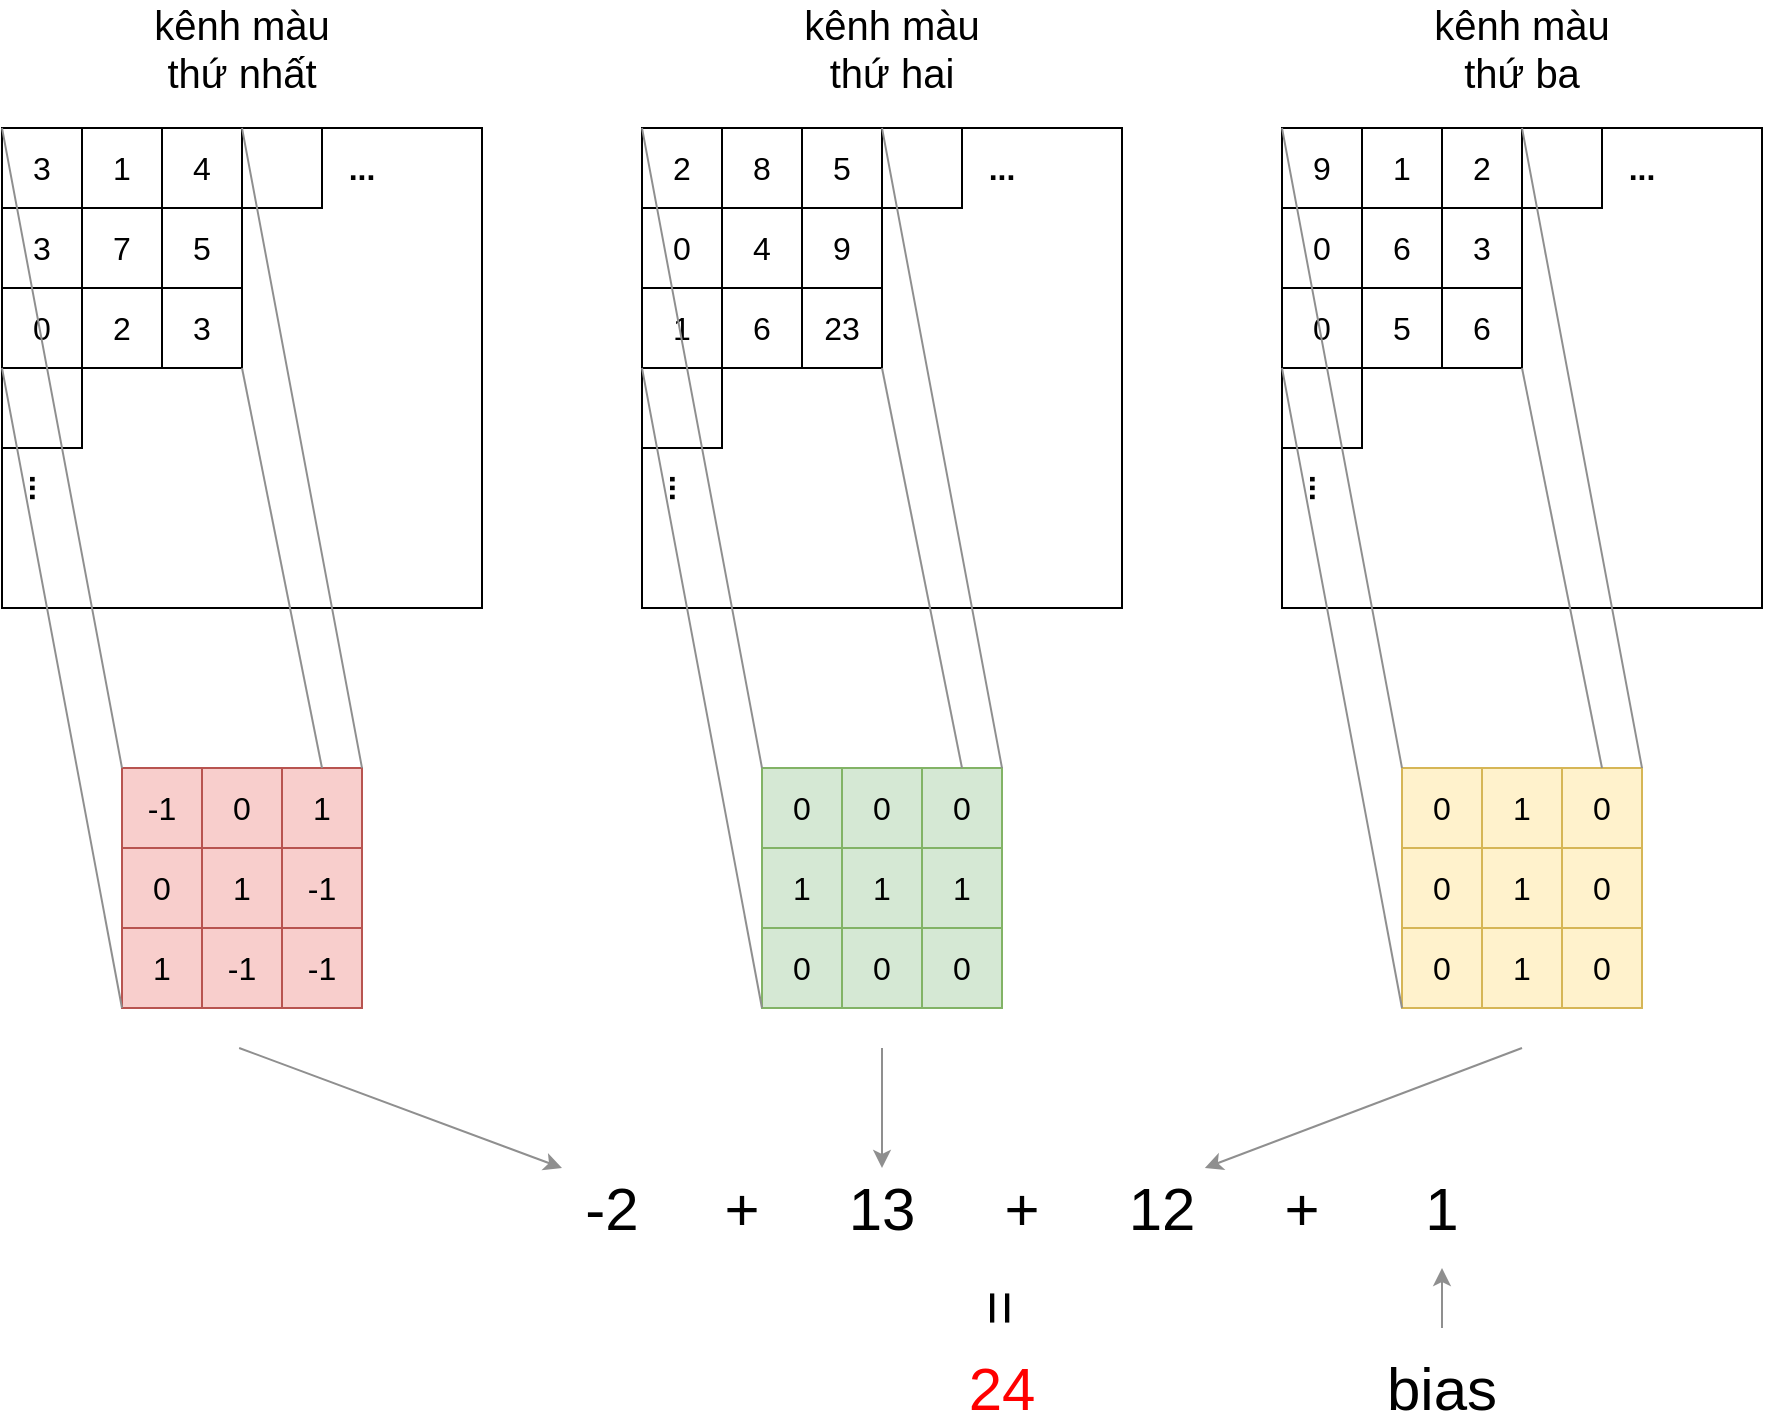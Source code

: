 <mxfile version="13.3.0" type="device"><diagram id="HsiQy2uEy5JQwDY6qe61" name="Page-1"><mxGraphModel dx="1736" dy="958" grid="1" gridSize="10" guides="1" tooltips="1" connect="1" arrows="1" fold="1" page="1" pageScale="1" pageWidth="850" pageHeight="1100" math="0" shadow="0"><root><mxCell id="0"/><mxCell id="1" parent="0"/><mxCell id="IoRX3J2arj4UPaOdcxlp-1" value="" style="whiteSpace=wrap;html=1;aspect=fixed;" vertex="1" parent="1"><mxGeometry x="120" y="80" width="240" height="240" as="geometry"/></mxCell><mxCell id="IoRX3J2arj4UPaOdcxlp-2" value="" style="whiteSpace=wrap;html=1;aspect=fixed;" vertex="1" parent="1"><mxGeometry x="440" y="80" width="240" height="240" as="geometry"/></mxCell><mxCell id="IoRX3J2arj4UPaOdcxlp-3" value="" style="whiteSpace=wrap;html=1;aspect=fixed;" vertex="1" parent="1"><mxGeometry x="760" y="80" width="240" height="240" as="geometry"/></mxCell><mxCell id="IoRX3J2arj4UPaOdcxlp-4" value="" style="whiteSpace=wrap;html=1;aspect=fixed;fillColor=#FAD0CE;strokeColor=#b85450;fontSize=16;" vertex="1" parent="1"><mxGeometry x="180" y="400" width="120" height="120" as="geometry"/></mxCell><mxCell id="IoRX3J2arj4UPaOdcxlp-5" value="&lt;font style=&quot;font-size: 16px;&quot;&gt;-1&lt;/font&gt;" style="rounded=0;whiteSpace=wrap;html=1;fillColor=#f8cecc;strokeColor=#b85450;fontSize=16;" vertex="1" parent="1"><mxGeometry x="180" y="400" width="40" height="40" as="geometry"/></mxCell><mxCell id="IoRX3J2arj4UPaOdcxlp-6" value="&lt;font style=&quot;font-size: 16px;&quot;&gt;0&lt;/font&gt;" style="rounded=0;whiteSpace=wrap;html=1;fillColor=#f8cecc;strokeColor=#b85450;fontSize=16;" vertex="1" parent="1"><mxGeometry x="220" y="400" width="40" height="40" as="geometry"/></mxCell><mxCell id="IoRX3J2arj4UPaOdcxlp-7" value="1" style="rounded=0;whiteSpace=wrap;html=1;fillColor=#f8cecc;strokeColor=#b85450;fontSize=16;" vertex="1" parent="1"><mxGeometry x="260" y="400" width="40" height="40" as="geometry"/></mxCell><mxCell id="IoRX3J2arj4UPaOdcxlp-8" value="0" style="rounded=0;whiteSpace=wrap;html=1;fillColor=#f8cecc;strokeColor=#b85450;fontSize=16;" vertex="1" parent="1"><mxGeometry x="180" y="440" width="40" height="40" as="geometry"/></mxCell><mxCell id="IoRX3J2arj4UPaOdcxlp-9" value="1" style="rounded=0;whiteSpace=wrap;html=1;fillColor=#f8cecc;strokeColor=#b85450;fontSize=16;" vertex="1" parent="1"><mxGeometry x="220" y="440" width="40" height="40" as="geometry"/></mxCell><mxCell id="IoRX3J2arj4UPaOdcxlp-10" value="-1" style="rounded=0;whiteSpace=wrap;html=1;fillColor=#f8cecc;strokeColor=#b85450;fontSize=16;" vertex="1" parent="1"><mxGeometry x="260" y="440" width="40" height="40" as="geometry"/></mxCell><mxCell id="IoRX3J2arj4UPaOdcxlp-11" value="1" style="rounded=0;whiteSpace=wrap;html=1;fillColor=#f8cecc;strokeColor=#b85450;fontSize=16;" vertex="1" parent="1"><mxGeometry x="180" y="480" width="40" height="40" as="geometry"/></mxCell><mxCell id="IoRX3J2arj4UPaOdcxlp-12" value="-1" style="rounded=0;whiteSpace=wrap;html=1;fillColor=#f8cecc;strokeColor=#b85450;fontSize=16;" vertex="1" parent="1"><mxGeometry x="220" y="480" width="40" height="40" as="geometry"/></mxCell><mxCell id="IoRX3J2arj4UPaOdcxlp-13" value="" style="rounded=0;whiteSpace=wrap;html=1;fillColor=#f8cecc;strokeColor=#b85450;fontSize=16;" vertex="1" parent="1"><mxGeometry x="260" y="480" width="40" height="40" as="geometry"/></mxCell><mxCell id="IoRX3J2arj4UPaOdcxlp-14" value="-1" style="rounded=0;whiteSpace=wrap;html=1;fillColor=#f8cecc;strokeColor=#b85450;fontSize=16;" vertex="1" parent="1"><mxGeometry x="260" y="480" width="40" height="40" as="geometry"/></mxCell><mxCell id="IoRX3J2arj4UPaOdcxlp-15" value="" style="rounded=0;whiteSpace=wrap;html=1;fillColor=#d5e8d4;strokeColor=#82b366;fontSize=16;" vertex="1" parent="1"><mxGeometry x="500" y="400" width="120" height="120" as="geometry"/></mxCell><mxCell id="IoRX3J2arj4UPaOdcxlp-16" value="0" style="rounded=0;whiteSpace=wrap;html=1;fillColor=#d5e8d4;strokeColor=#82b366;fontSize=16;" vertex="1" parent="1"><mxGeometry x="500" y="400" width="40" height="40" as="geometry"/></mxCell><mxCell id="IoRX3J2arj4UPaOdcxlp-17" value="0" style="rounded=0;whiteSpace=wrap;html=1;fillColor=#d5e8d4;strokeColor=#82b366;fontSize=16;" vertex="1" parent="1"><mxGeometry x="540" y="400" width="40" height="40" as="geometry"/></mxCell><mxCell id="IoRX3J2arj4UPaOdcxlp-18" value="0" style="rounded=0;whiteSpace=wrap;html=1;fillColor=#d5e8d4;strokeColor=#82b366;fontSize=16;" vertex="1" parent="1"><mxGeometry x="580" y="400" width="40" height="40" as="geometry"/></mxCell><mxCell id="IoRX3J2arj4UPaOdcxlp-19" value="1" style="rounded=0;whiteSpace=wrap;html=1;fillColor=#d5e8d4;strokeColor=#82b366;fontSize=16;" vertex="1" parent="1"><mxGeometry x="500" y="440" width="40" height="40" as="geometry"/></mxCell><mxCell id="IoRX3J2arj4UPaOdcxlp-20" value="1" style="rounded=0;whiteSpace=wrap;html=1;fillColor=#d5e8d4;strokeColor=#82b366;fontSize=16;" vertex="1" parent="1"><mxGeometry x="540" y="440" width="40" height="40" as="geometry"/></mxCell><mxCell id="IoRX3J2arj4UPaOdcxlp-21" value="1" style="rounded=0;whiteSpace=wrap;html=1;fillColor=#d5e8d4;strokeColor=#82b366;fontSize=16;" vertex="1" parent="1"><mxGeometry x="580" y="440" width="40" height="40" as="geometry"/></mxCell><mxCell id="IoRX3J2arj4UPaOdcxlp-22" value="0" style="rounded=0;whiteSpace=wrap;html=1;fillColor=#d5e8d4;strokeColor=#82b366;fontSize=16;" vertex="1" parent="1"><mxGeometry x="500" y="480" width="40" height="40" as="geometry"/></mxCell><mxCell id="IoRX3J2arj4UPaOdcxlp-23" value="0" style="rounded=0;whiteSpace=wrap;html=1;fillColor=#d5e8d4;strokeColor=#82b366;fontSize=16;" vertex="1" parent="1"><mxGeometry x="540" y="480" width="40" height="40" as="geometry"/></mxCell><mxCell id="IoRX3J2arj4UPaOdcxlp-24" value="0" style="rounded=0;whiteSpace=wrap;html=1;fillColor=#d5e8d4;strokeColor=#82b366;fontSize=16;" vertex="1" parent="1"><mxGeometry x="580" y="480" width="40" height="40" as="geometry"/></mxCell><mxCell id="IoRX3J2arj4UPaOdcxlp-25" value="" style="rounded=0;whiteSpace=wrap;html=1;fillColor=#fff2cc;strokeColor=#d6b656;fontSize=16;" vertex="1" parent="1"><mxGeometry x="820" y="400" width="120" height="120" as="geometry"/></mxCell><mxCell id="IoRX3J2arj4UPaOdcxlp-26" value="0" style="rounded=0;whiteSpace=wrap;html=1;fillColor=#fff2cc;strokeColor=#d6b656;fontSize=16;" vertex="1" parent="1"><mxGeometry x="820" y="400" width="40" height="40" as="geometry"/></mxCell><mxCell id="IoRX3J2arj4UPaOdcxlp-27" value="1" style="rounded=0;whiteSpace=wrap;html=1;fillColor=#fff2cc;strokeColor=#d6b656;fontSize=16;" vertex="1" parent="1"><mxGeometry x="860" y="400" width="40" height="40" as="geometry"/></mxCell><mxCell id="IoRX3J2arj4UPaOdcxlp-28" value="0" style="rounded=0;whiteSpace=wrap;html=1;fillColor=#fff2cc;strokeColor=#d6b656;fontSize=16;" vertex="1" parent="1"><mxGeometry x="900" y="400" width="40" height="40" as="geometry"/></mxCell><mxCell id="IoRX3J2arj4UPaOdcxlp-29" value="0" style="rounded=0;whiteSpace=wrap;html=1;fillColor=#fff2cc;strokeColor=#d6b656;fontSize=16;" vertex="1" parent="1"><mxGeometry x="820" y="440" width="40" height="40" as="geometry"/></mxCell><mxCell id="IoRX3J2arj4UPaOdcxlp-30" value="1" style="rounded=0;whiteSpace=wrap;html=1;fillColor=#fff2cc;strokeColor=#d6b656;fontSize=16;" vertex="1" parent="1"><mxGeometry x="860" y="440" width="40" height="40" as="geometry"/></mxCell><mxCell id="IoRX3J2arj4UPaOdcxlp-31" value="0" style="rounded=0;whiteSpace=wrap;html=1;fillColor=#fff2cc;strokeColor=#d6b656;fontSize=16;" vertex="1" parent="1"><mxGeometry x="900" y="440" width="40" height="40" as="geometry"/></mxCell><mxCell id="IoRX3J2arj4UPaOdcxlp-32" value="0" style="rounded=0;whiteSpace=wrap;html=1;fillColor=#fff2cc;strokeColor=#d6b656;fontSize=16;" vertex="1" parent="1"><mxGeometry x="820" y="480" width="40" height="40" as="geometry"/></mxCell><mxCell id="IoRX3J2arj4UPaOdcxlp-33" value="1" style="rounded=0;whiteSpace=wrap;html=1;fillColor=#fff2cc;strokeColor=#d6b656;fontSize=16;" vertex="1" parent="1"><mxGeometry x="860" y="480" width="40" height="40" as="geometry"/></mxCell><mxCell id="IoRX3J2arj4UPaOdcxlp-34" value="0" style="rounded=0;whiteSpace=wrap;html=1;fillColor=#fff2cc;strokeColor=#d6b656;fontSize=16;" vertex="1" parent="1"><mxGeometry x="900" y="480" width="40" height="40" as="geometry"/></mxCell><mxCell id="IoRX3J2arj4UPaOdcxlp-35" value="3" style="whiteSpace=wrap;html=1;aspect=fixed;fontSize=16;" vertex="1" parent="1"><mxGeometry x="120" y="80" width="40" height="40" as="geometry"/></mxCell><mxCell id="IoRX3J2arj4UPaOdcxlp-36" value="1" style="whiteSpace=wrap;html=1;aspect=fixed;fontSize=16;" vertex="1" parent="1"><mxGeometry x="160" y="80" width="40" height="40" as="geometry"/></mxCell><mxCell id="IoRX3J2arj4UPaOdcxlp-37" value="4" style="whiteSpace=wrap;html=1;aspect=fixed;fontSize=16;" vertex="1" parent="1"><mxGeometry x="200" y="80" width="40" height="40" as="geometry"/></mxCell><mxCell id="IoRX3J2arj4UPaOdcxlp-38" value="" style="whiteSpace=wrap;html=1;aspect=fixed;fontSize=16;" vertex="1" parent="1"><mxGeometry x="120" y="120" width="40" height="40" as="geometry"/></mxCell><mxCell id="IoRX3J2arj4UPaOdcxlp-39" value="3" style="whiteSpace=wrap;html=1;aspect=fixed;fontSize=16;" vertex="1" parent="1"><mxGeometry x="120" y="120" width="40" height="40" as="geometry"/></mxCell><mxCell id="IoRX3J2arj4UPaOdcxlp-40" value="7" style="whiteSpace=wrap;html=1;aspect=fixed;fontSize=16;" vertex="1" parent="1"><mxGeometry x="160" y="120" width="40" height="40" as="geometry"/></mxCell><mxCell id="IoRX3J2arj4UPaOdcxlp-41" value="5" style="whiteSpace=wrap;html=1;aspect=fixed;fontSize=16;" vertex="1" parent="1"><mxGeometry x="200" y="120" width="40" height="40" as="geometry"/></mxCell><mxCell id="IoRX3J2arj4UPaOdcxlp-42" value="0" style="whiteSpace=wrap;html=1;aspect=fixed;fontSize=16;" vertex="1" parent="1"><mxGeometry x="120" y="160" width="40" height="40" as="geometry"/></mxCell><mxCell id="IoRX3J2arj4UPaOdcxlp-43" value="2" style="whiteSpace=wrap;html=1;aspect=fixed;fontSize=16;" vertex="1" parent="1"><mxGeometry x="160" y="160" width="40" height="40" as="geometry"/></mxCell><mxCell id="IoRX3J2arj4UPaOdcxlp-44" value="3" style="whiteSpace=wrap;html=1;aspect=fixed;fontSize=16;" vertex="1" parent="1"><mxGeometry x="200" y="160" width="40" height="40" as="geometry"/></mxCell><mxCell id="IoRX3J2arj4UPaOdcxlp-45" value="" style="whiteSpace=wrap;html=1;aspect=fixed;fontSize=16;" vertex="1" parent="1"><mxGeometry x="120" y="200" width="40" height="40" as="geometry"/></mxCell><mxCell id="IoRX3J2arj4UPaOdcxlp-46" value="" style="whiteSpace=wrap;html=1;aspect=fixed;fontSize=16;" vertex="1" parent="1"><mxGeometry x="240" y="80" width="40" height="40" as="geometry"/></mxCell><mxCell id="IoRX3J2arj4UPaOdcxlp-47" value="2" style="whiteSpace=wrap;html=1;aspect=fixed;fontSize=16;" vertex="1" parent="1"><mxGeometry x="440" y="80" width="40" height="40" as="geometry"/></mxCell><mxCell id="IoRX3J2arj4UPaOdcxlp-48" value="8" style="whiteSpace=wrap;html=1;aspect=fixed;fontSize=16;" vertex="1" parent="1"><mxGeometry x="480" y="80" width="40" height="40" as="geometry"/></mxCell><mxCell id="IoRX3J2arj4UPaOdcxlp-49" value="5" style="whiteSpace=wrap;html=1;aspect=fixed;fontSize=16;" vertex="1" parent="1"><mxGeometry x="520" y="80" width="40" height="40" as="geometry"/></mxCell><mxCell id="IoRX3J2arj4UPaOdcxlp-50" value="0" style="whiteSpace=wrap;html=1;aspect=fixed;fontSize=16;" vertex="1" parent="1"><mxGeometry x="440" y="120" width="40" height="40" as="geometry"/></mxCell><mxCell id="IoRX3J2arj4UPaOdcxlp-51" value="4" style="whiteSpace=wrap;html=1;aspect=fixed;fontSize=16;" vertex="1" parent="1"><mxGeometry x="480" y="120" width="40" height="40" as="geometry"/></mxCell><mxCell id="IoRX3J2arj4UPaOdcxlp-52" value="9" style="whiteSpace=wrap;html=1;aspect=fixed;fontSize=16;" vertex="1" parent="1"><mxGeometry x="520" y="120" width="40" height="40" as="geometry"/></mxCell><mxCell id="IoRX3J2arj4UPaOdcxlp-53" value="1" style="whiteSpace=wrap;html=1;aspect=fixed;fontSize=16;" vertex="1" parent="1"><mxGeometry x="440" y="160" width="40" height="40" as="geometry"/></mxCell><mxCell id="IoRX3J2arj4UPaOdcxlp-54" value="6" style="whiteSpace=wrap;html=1;aspect=fixed;fontSize=16;" vertex="1" parent="1"><mxGeometry x="480" y="160" width="40" height="40" as="geometry"/></mxCell><mxCell id="IoRX3J2arj4UPaOdcxlp-55" value="23" style="whiteSpace=wrap;html=1;aspect=fixed;fontSize=16;" vertex="1" parent="1"><mxGeometry x="520" y="160" width="40" height="40" as="geometry"/></mxCell><mxCell id="IoRX3J2arj4UPaOdcxlp-56" value="" style="whiteSpace=wrap;html=1;aspect=fixed;fontSize=16;" vertex="1" parent="1"><mxGeometry x="440" y="200" width="40" height="40" as="geometry"/></mxCell><mxCell id="IoRX3J2arj4UPaOdcxlp-57" value="" style="whiteSpace=wrap;html=1;aspect=fixed;fontSize=16;" vertex="1" parent="1"><mxGeometry x="560" y="80" width="40" height="40" as="geometry"/></mxCell><mxCell id="IoRX3J2arj4UPaOdcxlp-58" value="9" style="whiteSpace=wrap;html=1;aspect=fixed;fontSize=16;" vertex="1" parent="1"><mxGeometry x="760" y="80" width="40" height="40" as="geometry"/></mxCell><mxCell id="IoRX3J2arj4UPaOdcxlp-59" value="1" style="whiteSpace=wrap;html=1;aspect=fixed;fontSize=16;" vertex="1" parent="1"><mxGeometry x="800" y="80" width="40" height="40" as="geometry"/></mxCell><mxCell id="IoRX3J2arj4UPaOdcxlp-60" value="2" style="whiteSpace=wrap;html=1;aspect=fixed;fontSize=16;" vertex="1" parent="1"><mxGeometry x="840" y="80" width="40" height="40" as="geometry"/></mxCell><mxCell id="IoRX3J2arj4UPaOdcxlp-61" value="0" style="whiteSpace=wrap;html=1;aspect=fixed;fontSize=16;" vertex="1" parent="1"><mxGeometry x="760" y="120" width="40" height="40" as="geometry"/></mxCell><mxCell id="IoRX3J2arj4UPaOdcxlp-62" value="6" style="whiteSpace=wrap;html=1;aspect=fixed;fontSize=16;" vertex="1" parent="1"><mxGeometry x="800" y="120" width="40" height="40" as="geometry"/></mxCell><mxCell id="IoRX3J2arj4UPaOdcxlp-63" value="3" style="whiteSpace=wrap;html=1;aspect=fixed;fontSize=16;" vertex="1" parent="1"><mxGeometry x="840" y="120" width="40" height="40" as="geometry"/></mxCell><mxCell id="IoRX3J2arj4UPaOdcxlp-64" value="0" style="whiteSpace=wrap;html=1;aspect=fixed;fontSize=16;" vertex="1" parent="1"><mxGeometry x="760" y="160" width="40" height="40" as="geometry"/></mxCell><mxCell id="IoRX3J2arj4UPaOdcxlp-65" value="5" style="whiteSpace=wrap;html=1;aspect=fixed;fontSize=16;" vertex="1" parent="1"><mxGeometry x="800" y="160" width="40" height="40" as="geometry"/></mxCell><mxCell id="IoRX3J2arj4UPaOdcxlp-66" value="6" style="whiteSpace=wrap;html=1;aspect=fixed;fontSize=16;" vertex="1" parent="1"><mxGeometry x="840" y="160" width="40" height="40" as="geometry"/></mxCell><mxCell id="IoRX3J2arj4UPaOdcxlp-67" value="" style="whiteSpace=wrap;html=1;aspect=fixed;fontSize=16;" vertex="1" parent="1"><mxGeometry x="760" y="200" width="40" height="40" as="geometry"/></mxCell><mxCell id="IoRX3J2arj4UPaOdcxlp-68" value="" style="whiteSpace=wrap;html=1;aspect=fixed;fontSize=16;" vertex="1" parent="1"><mxGeometry x="880" y="80" width="40" height="40" as="geometry"/></mxCell><mxCell id="IoRX3J2arj4UPaOdcxlp-69" value="..." style="text;html=1;strokeColor=none;fillColor=none;align=center;verticalAlign=middle;whiteSpace=wrap;rounded=0;fontSize=16;fontStyle=1" vertex="1" parent="1"><mxGeometry x="280" y="90" width="40" height="20" as="geometry"/></mxCell><mxCell id="IoRX3J2arj4UPaOdcxlp-70" value="..." style="text;html=1;strokeColor=none;fillColor=none;align=center;verticalAlign=middle;whiteSpace=wrap;rounded=0;fontSize=16;fontStyle=1;rotation=90;" vertex="1" parent="1"><mxGeometry x="120" y="250" width="40" height="20" as="geometry"/></mxCell><mxCell id="IoRX3J2arj4UPaOdcxlp-72" value="..." style="text;html=1;strokeColor=none;fillColor=none;align=center;verticalAlign=middle;whiteSpace=wrap;rounded=0;fontSize=16;fontStyle=1" vertex="1" parent="1"><mxGeometry x="600" y="90" width="40" height="20" as="geometry"/></mxCell><mxCell id="IoRX3J2arj4UPaOdcxlp-73" value="..." style="text;html=1;strokeColor=none;fillColor=none;align=center;verticalAlign=middle;whiteSpace=wrap;rounded=0;fontSize=16;fontStyle=1;rotation=90;" vertex="1" parent="1"><mxGeometry x="440" y="250" width="40" height="20" as="geometry"/></mxCell><mxCell id="IoRX3J2arj4UPaOdcxlp-74" value="..." style="text;html=1;strokeColor=none;fillColor=none;align=center;verticalAlign=middle;whiteSpace=wrap;rounded=0;fontSize=16;fontStyle=1" vertex="1" parent="1"><mxGeometry x="920" y="90" width="40" height="20" as="geometry"/></mxCell><mxCell id="IoRX3J2arj4UPaOdcxlp-75" value="..." style="text;html=1;strokeColor=none;fillColor=none;align=center;verticalAlign=middle;whiteSpace=wrap;rounded=0;fontSize=16;fontStyle=1;rotation=90;" vertex="1" parent="1"><mxGeometry x="760" y="250" width="40" height="20" as="geometry"/></mxCell><mxCell id="IoRX3J2arj4UPaOdcxlp-76" value="" style="endArrow=none;html=1;fontSize=16;exitX=0;exitY=0;exitDx=0;exitDy=0;entryX=0;entryY=1;entryDx=0;entryDy=0;strokeColor=#8F8F8F;" edge="1" parent="1" source="IoRX3J2arj4UPaOdcxlp-45" target="IoRX3J2arj4UPaOdcxlp-11"><mxGeometry width="50" height="50" relative="1" as="geometry"><mxPoint x="520" y="220" as="sourcePoint"/><mxPoint x="570" y="170" as="targetPoint"/></mxGeometry></mxCell><mxCell id="IoRX3J2arj4UPaOdcxlp-77" value="" style="endArrow=none;html=1;fontSize=16;exitX=0;exitY=0;exitDx=0;exitDy=0;entryX=0.5;entryY=0;entryDx=0;entryDy=0;strokeColor=#8F8F8F;" edge="1" parent="1" target="IoRX3J2arj4UPaOdcxlp-7"><mxGeometry width="50" height="50" relative="1" as="geometry"><mxPoint x="240" y="200" as="sourcePoint"/><mxPoint x="300" y="400" as="targetPoint"/></mxGeometry></mxCell><mxCell id="IoRX3J2arj4UPaOdcxlp-78" value="" style="endArrow=none;html=1;fontSize=16;exitX=0;exitY=0;exitDx=0;exitDy=0;entryX=0;entryY=0;entryDx=0;entryDy=0;strokeColor=#8F8F8F;" edge="1" parent="1" source="IoRX3J2arj4UPaOdcxlp-35" target="IoRX3J2arj4UPaOdcxlp-5"><mxGeometry width="50" height="50" relative="1" as="geometry"><mxPoint x="130" y="210" as="sourcePoint"/><mxPoint x="190" y="410" as="targetPoint"/></mxGeometry></mxCell><mxCell id="IoRX3J2arj4UPaOdcxlp-79" value="" style="endArrow=none;html=1;fontSize=16;exitX=0;exitY=0;exitDx=0;exitDy=0;entryX=0;entryY=0;entryDx=0;entryDy=0;strokeColor=#8F8F8F;" edge="1" parent="1"><mxGeometry width="50" height="50" relative="1" as="geometry"><mxPoint x="240" y="80" as="sourcePoint"/><mxPoint x="300" y="400" as="targetPoint"/></mxGeometry></mxCell><mxCell id="IoRX3J2arj4UPaOdcxlp-80" value="" style="endArrow=none;html=1;fontSize=16;exitX=0;exitY=0;exitDx=0;exitDy=0;entryX=0;entryY=1;entryDx=0;entryDy=0;strokeColor=#8F8F8F;" edge="1" parent="1"><mxGeometry width="50" height="50" relative="1" as="geometry"><mxPoint x="440" y="200" as="sourcePoint"/><mxPoint x="500" y="520" as="targetPoint"/></mxGeometry></mxCell><mxCell id="IoRX3J2arj4UPaOdcxlp-81" value="" style="endArrow=none;html=1;fontSize=16;exitX=0;exitY=0;exitDx=0;exitDy=0;entryX=0.5;entryY=0;entryDx=0;entryDy=0;strokeColor=#8F8F8F;" edge="1" parent="1"><mxGeometry width="50" height="50" relative="1" as="geometry"><mxPoint x="560" y="200" as="sourcePoint"/><mxPoint x="600" y="400" as="targetPoint"/></mxGeometry></mxCell><mxCell id="IoRX3J2arj4UPaOdcxlp-82" value="" style="endArrow=none;html=1;fontSize=16;exitX=0;exitY=0;exitDx=0;exitDy=0;entryX=0;entryY=0;entryDx=0;entryDy=0;strokeColor=#8F8F8F;" edge="1" parent="1"><mxGeometry width="50" height="50" relative="1" as="geometry"><mxPoint x="440" y="80" as="sourcePoint"/><mxPoint x="500" y="400" as="targetPoint"/></mxGeometry></mxCell><mxCell id="IoRX3J2arj4UPaOdcxlp-83" value="" style="endArrow=none;html=1;fontSize=16;exitX=0;exitY=0;exitDx=0;exitDy=0;entryX=0;entryY=0;entryDx=0;entryDy=0;strokeColor=#8F8F8F;" edge="1" parent="1"><mxGeometry width="50" height="50" relative="1" as="geometry"><mxPoint x="560" y="80" as="sourcePoint"/><mxPoint x="620" y="400" as="targetPoint"/></mxGeometry></mxCell><mxCell id="IoRX3J2arj4UPaOdcxlp-84" value="" style="endArrow=none;html=1;fontSize=16;exitX=0;exitY=0;exitDx=0;exitDy=0;entryX=0;entryY=1;entryDx=0;entryDy=0;strokeColor=#8F8F8F;" edge="1" parent="1"><mxGeometry width="50" height="50" relative="1" as="geometry"><mxPoint x="760" y="200" as="sourcePoint"/><mxPoint x="820" y="520" as="targetPoint"/></mxGeometry></mxCell><mxCell id="IoRX3J2arj4UPaOdcxlp-85" value="" style="endArrow=none;html=1;fontSize=16;exitX=0;exitY=0;exitDx=0;exitDy=0;entryX=0.5;entryY=0;entryDx=0;entryDy=0;strokeColor=#8F8F8F;" edge="1" parent="1"><mxGeometry width="50" height="50" relative="1" as="geometry"><mxPoint x="880" y="200" as="sourcePoint"/><mxPoint x="920" y="400" as="targetPoint"/></mxGeometry></mxCell><mxCell id="IoRX3J2arj4UPaOdcxlp-86" value="" style="endArrow=none;html=1;fontSize=16;exitX=0;exitY=0;exitDx=0;exitDy=0;entryX=0;entryY=0;entryDx=0;entryDy=0;strokeColor=#8F8F8F;" edge="1" parent="1"><mxGeometry width="50" height="50" relative="1" as="geometry"><mxPoint x="760" y="80" as="sourcePoint"/><mxPoint x="820" y="400" as="targetPoint"/></mxGeometry></mxCell><mxCell id="IoRX3J2arj4UPaOdcxlp-87" value="" style="endArrow=none;html=1;fontSize=16;exitX=0;exitY=0;exitDx=0;exitDy=0;entryX=0;entryY=0;entryDx=0;entryDy=0;strokeColor=#8F8F8F;" edge="1" parent="1"><mxGeometry width="50" height="50" relative="1" as="geometry"><mxPoint x="880" y="80" as="sourcePoint"/><mxPoint x="940" y="400" as="targetPoint"/></mxGeometry></mxCell><mxCell id="IoRX3J2arj4UPaOdcxlp-89" value="" style="endArrow=classic;html=1;strokeColor=#8F8F8F;fontSize=16;" edge="1" parent="1"><mxGeometry width="50" height="50" relative="1" as="geometry"><mxPoint x="560" y="540" as="sourcePoint"/><mxPoint x="560" y="600" as="targetPoint"/></mxGeometry></mxCell><mxCell id="IoRX3J2arj4UPaOdcxlp-94" value="" style="endArrow=classic;html=1;strokeColor=#8F8F8F;fontSize=16;" edge="1" parent="1"><mxGeometry width="50" height="50" relative="1" as="geometry"><mxPoint x="238.57" y="540" as="sourcePoint"/><mxPoint x="400" y="600" as="targetPoint"/></mxGeometry></mxCell><mxCell id="IoRX3J2arj4UPaOdcxlp-95" value="" style="endArrow=classic;html=1;strokeColor=#8F8F8F;fontSize=16;" edge="1" parent="1"><mxGeometry width="50" height="50" relative="1" as="geometry"><mxPoint x="880" y="540" as="sourcePoint"/><mxPoint x="721.43" y="600" as="targetPoint"/></mxGeometry></mxCell><mxCell id="IoRX3J2arj4UPaOdcxlp-96" value="&lt;font style=&quot;font-size: 30px&quot;&gt;-2&lt;/font&gt;" style="text;html=1;strokeColor=none;fillColor=none;align=center;verticalAlign=middle;whiteSpace=wrap;rounded=0;fontSize=16;" vertex="1" parent="1"><mxGeometry x="405" y="610" width="40" height="20" as="geometry"/></mxCell><mxCell id="IoRX3J2arj4UPaOdcxlp-98" value="&lt;font style=&quot;font-size: 30px&quot;&gt;13&lt;/font&gt;" style="text;html=1;strokeColor=none;fillColor=none;align=center;verticalAlign=middle;whiteSpace=wrap;rounded=0;fontSize=16;" vertex="1" parent="1"><mxGeometry x="540" y="610" width="40" height="20" as="geometry"/></mxCell><mxCell id="IoRX3J2arj4UPaOdcxlp-99" value="&lt;font style=&quot;font-size: 30px&quot;&gt;12&lt;/font&gt;" style="text;html=1;strokeColor=none;fillColor=none;align=center;verticalAlign=middle;whiteSpace=wrap;rounded=0;fontSize=16;" vertex="1" parent="1"><mxGeometry x="680" y="610" width="40" height="20" as="geometry"/></mxCell><mxCell id="IoRX3J2arj4UPaOdcxlp-100" value="&lt;font style=&quot;font-size: 30px&quot;&gt;+&lt;/font&gt;" style="text;html=1;strokeColor=none;fillColor=none;align=center;verticalAlign=middle;whiteSpace=wrap;rounded=0;fontSize=16;" vertex="1" parent="1"><mxGeometry x="470" y="610" width="40" height="20" as="geometry"/></mxCell><mxCell id="IoRX3J2arj4UPaOdcxlp-101" value="&lt;font style=&quot;font-size: 30px&quot;&gt;+&lt;/font&gt;" style="text;html=1;strokeColor=none;fillColor=none;align=center;verticalAlign=middle;whiteSpace=wrap;rounded=0;fontSize=16;" vertex="1" parent="1"><mxGeometry x="610" y="610" width="40" height="20" as="geometry"/></mxCell><mxCell id="IoRX3J2arj4UPaOdcxlp-102" value="1" style="text;html=1;strokeColor=none;fillColor=none;align=center;verticalAlign=middle;whiteSpace=wrap;rounded=0;fontSize=30;fontStyle=0" vertex="1" parent="1"><mxGeometry x="820" y="610" width="40" height="20" as="geometry"/></mxCell><mxCell id="IoRX3J2arj4UPaOdcxlp-103" value="&lt;font style=&quot;font-size: 30px&quot;&gt;+&lt;/font&gt;" style="text;html=1;strokeColor=none;fillColor=none;align=center;verticalAlign=middle;whiteSpace=wrap;rounded=0;fontSize=16;" vertex="1" parent="1"><mxGeometry x="750" y="610" width="40" height="20" as="geometry"/></mxCell><mxCell id="IoRX3J2arj4UPaOdcxlp-105" value="=" style="text;html=1;strokeColor=none;fillColor=none;align=center;verticalAlign=middle;whiteSpace=wrap;rounded=0;fontSize=30;rotation=90;" vertex="1" parent="1"><mxGeometry x="600" y="660" width="40" height="20" as="geometry"/></mxCell><mxCell id="IoRX3J2arj4UPaOdcxlp-108" value="&lt;font color=&quot;#FF0000&quot;&gt;24&lt;/font&gt;" style="text;html=1;strokeColor=none;fillColor=none;align=center;verticalAlign=middle;whiteSpace=wrap;rounded=0;fontSize=30;" vertex="1" parent="1"><mxGeometry x="600" y="700" width="40" height="20" as="geometry"/></mxCell><mxCell id="IoRX3J2arj4UPaOdcxlp-109" value="bias" style="text;html=1;strokeColor=none;fillColor=none;align=center;verticalAlign=middle;whiteSpace=wrap;rounded=0;fontSize=30;" vertex="1" parent="1"><mxGeometry x="820" y="700" width="40" height="20" as="geometry"/></mxCell><mxCell id="IoRX3J2arj4UPaOdcxlp-110" value="" style="endArrow=classic;html=1;strokeColor=#8F8F8F;fontSize=30;" edge="1" parent="1"><mxGeometry width="50" height="50" relative="1" as="geometry"><mxPoint x="840" y="680" as="sourcePoint"/><mxPoint x="840" y="650" as="targetPoint"/></mxGeometry></mxCell><mxCell id="IoRX3J2arj4UPaOdcxlp-111" value="kênh màu thứ nhất" style="text;html=1;strokeColor=none;fillColor=none;align=center;verticalAlign=middle;whiteSpace=wrap;rounded=0;fontSize=20;" vertex="1" parent="1"><mxGeometry x="185" y="30" width="110" height="20" as="geometry"/></mxCell><mxCell id="IoRX3J2arj4UPaOdcxlp-112" value="kênh màu thứ hai" style="text;html=1;strokeColor=none;fillColor=none;align=center;verticalAlign=middle;whiteSpace=wrap;rounded=0;fontSize=20;" vertex="1" parent="1"><mxGeometry x="510" y="30" width="110" height="20" as="geometry"/></mxCell><mxCell id="IoRX3J2arj4UPaOdcxlp-113" value="kênh màu thứ ba" style="text;html=1;strokeColor=none;fillColor=none;align=center;verticalAlign=middle;whiteSpace=wrap;rounded=0;fontSize=20;" vertex="1" parent="1"><mxGeometry x="825" y="30" width="110" height="20" as="geometry"/></mxCell></root></mxGraphModel></diagram></mxfile>